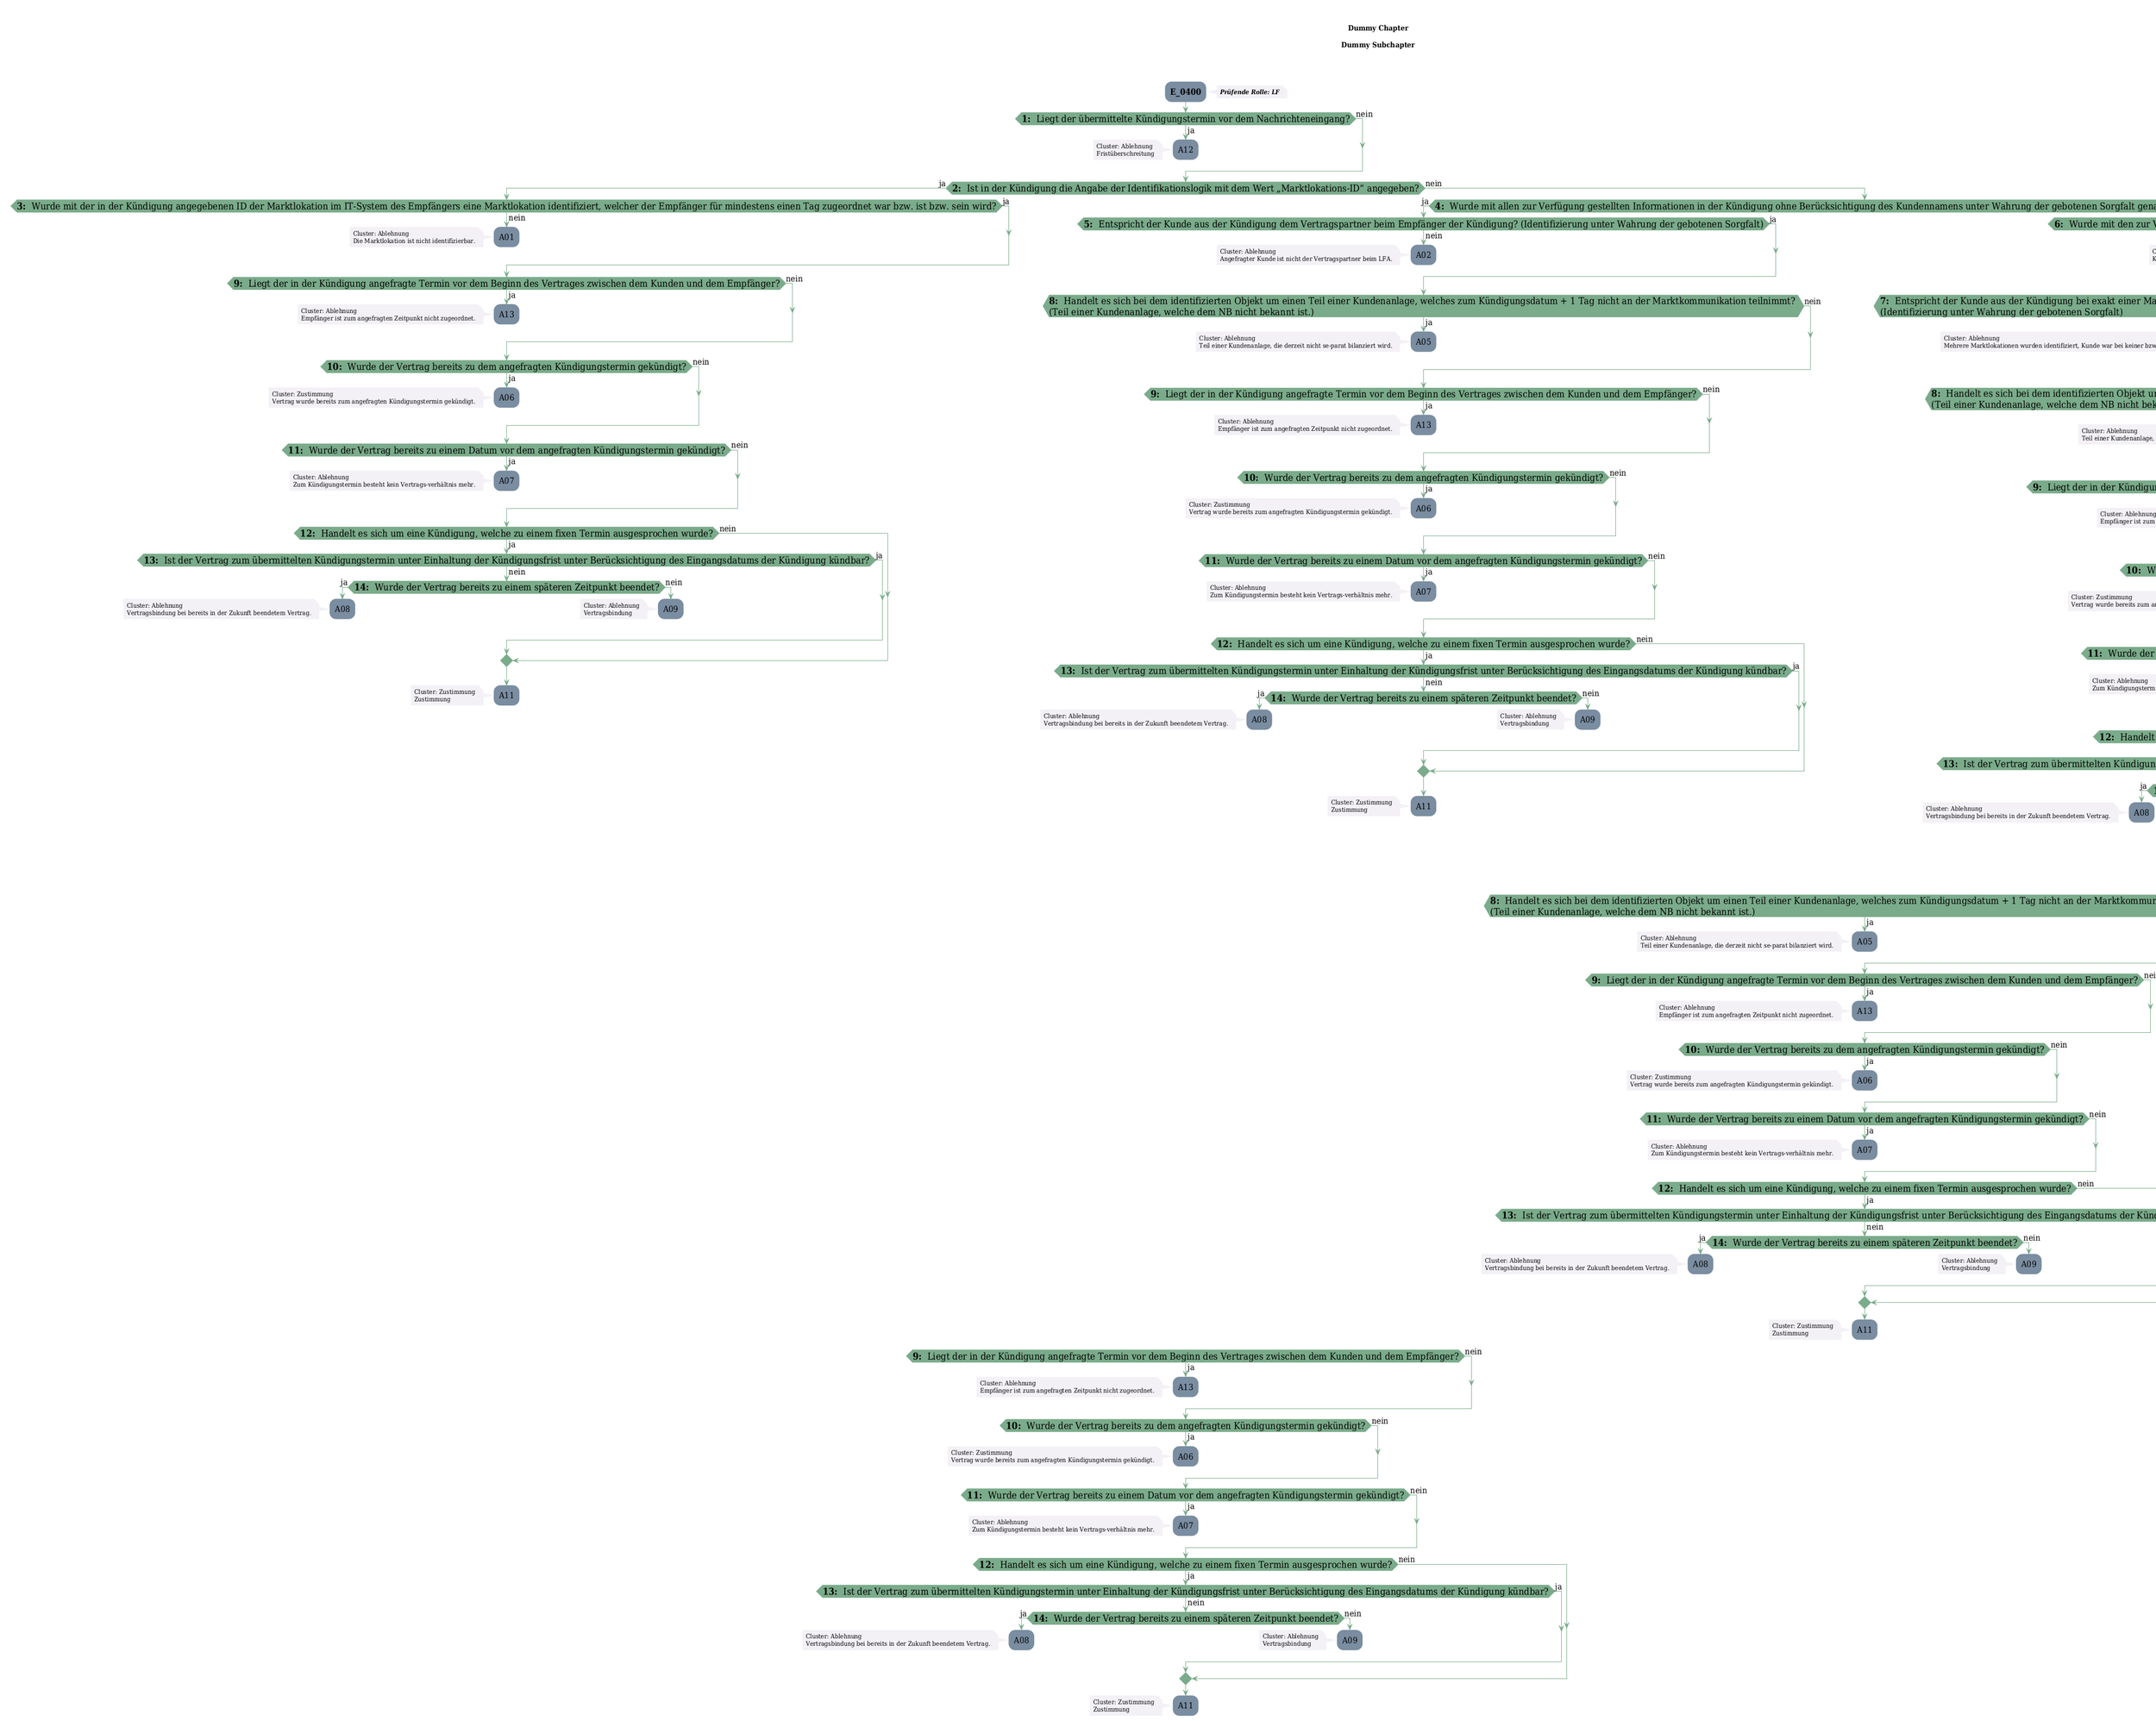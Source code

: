 @startuml
skinparam Shadowing false
skinparam NoteBorderColor #f3f1f6
skinparam NoteBackgroundColor #f3f1f6
skinparam NoteFontSize 12
skinparam ActivityBorderColor none
skinparam ActivityBackgroundColor #7a8da1
skinparam ActivityFontSize 16
skinparam ArrowColor #7aab8a
skinparam ArrowFontSize 16
skinparam ActivityDiamondBackgroundColor #7aab8a
skinparam ActivityDiamondBorderColor #7aab8a
skinparam ActivityDiamondFontSize 18
skinparam defaultFontName DejaVu Serif Condensed
skinparam ActivityEndColor #669580

header
<b>FV2210
2022-12-12
endheader

title
Dummy Chapter

Dummy Subchapter



end title
:<b>E_0400</b>;
note right
<b><i>Prüfende Rolle: LF
end note

if (<b>1: </b> Liegt der übermittelte Kündigungstermin vor dem Nachrichteneingang?) then (ja)
    :A12;
    note left
        Cluster: Ablehnung
        Fristüberschreitung
    endnote
    kill;
else (nein)
endif
if (<b>2: </b> Ist in der Kündigung die Angabe der Identifikationslogik mit dem Wert „Marktlokations-ID“ angegeben?) then (ja)
    if (<b>3: </b> Wurde mit der in der Kündigung angegebenen ID der Marktlokation im IT-System des Empfängers eine Marktlokation identifiziert, welcher der Empfänger für mindestens einen Tag zugeordnet war bzw. ist bzw. sein wird?) then (ja)
    else (nein)
        :A01;
        note left
            Cluster: Ablehnung
            Die Marktlokation ist nicht identifizierbar.
        endnote
        kill;
    endif
    if (<b>9: </b> Liegt der in der Kündigung angefragte Termin vor dem Beginn des Vertrages zwischen dem Kunden und dem Empfänger?) then (ja)
        :A13;
        note left
            Cluster: Ablehnung
            Empfänger ist zum angefragten Zeitpunkt nicht zugeordnet.
        endnote
        kill;
    else (nein)
    endif
    if (<b>10: </b> Wurde der Vertrag bereits zu dem angefragten Kündigungstermin gekündigt?) then (ja)
        :A06;
        note left
            Cluster: Zustimmung
            Vertrag wurde bereits zum angefragten Kündigungstermin gekündigt.
        endnote
        kill;
    else (nein)
    endif
    if (<b>11: </b> Wurde der Vertrag bereits zu einem Datum vor dem angefragten Kündigungstermin gekündigt?) then (ja)
        :A07;
        note left
            Cluster: Ablehnung
            Zum Kündigungstermin besteht kein Vertrags-verhältnis mehr.
        endnote
        kill;
    else (nein)
    endif
    if (<b>12: </b> Handelt es sich um eine Kündigung, welche zu einem fixen Termin ausgesprochen wurde?) then (ja)
        if (<b>13: </b> Ist der Vertrag zum übermittelten Kündigungstermin unter Einhaltung der Kündigungsfrist unter Berücksichtigung des Eingangsdatums der Kündigung kündbar?) then (ja)
        else (nein)
            if (<b>14: </b> Wurde der Vertrag bereits zu einem späteren Zeitpunkt beendet?) then (ja)
                :A08;
                note left
                    Cluster: Ablehnung
                    Vertragsbindung bei bereits in der Zukunft beendetem Vertrag.
                endnote
                kill;
            else (nein)
                :A09;
                note left
                    Cluster: Ablehnung
                    Vertragsbindung
                endnote
                kill;
            endif
        endif
    else (nein)
    endif
    :A11;
    note left
        Cluster: Zustimmung
        Zustimmung
    endnote
    kill;
else (nein)
    if (<b>4: </b> Wurde mit allen zur Verfügung gestellten Informationen in der Kündigung ohne Berücksichtigung des Kundennamens unter Wahrung der gebotenen Sorgfalt genau eine Marktlokation ermittelt?) then (ja)
        if (<b>5: </b> Entspricht der Kunde aus der Kündigung dem Vertragspartner beim Empfänger der Kündigung? (Identifizierung unter Wahrung der gebotenen Sorgfalt&#41;) then (ja)
        else (nein)
            :A02;
            note left
                Cluster: Ablehnung
                Angefragter Kunde ist nicht der Vertragspartner beim LFA.
            endnote
            kill;
        endif
        if (<b>8: </b> Handelt es sich bei dem identifizierten Objekt um einen Teil einer Kundenanlage, welches zum Kündigungsdatum + 1 Tag nicht an der Marktkommunikation teilnimmt? 
(Teil einer Kundenanlage, welche dem NB nicht bekannt ist.&#41;) then (ja)
            :A05;
            note left
                Cluster: Ablehnung
                Teil einer Kundenanlage, die derzeit nicht se-parat bilanziert wird.
            endnote
            kill;
        else (nein)
        endif
        if (<b>9: </b> Liegt der in der Kündigung angefragte Termin vor dem Beginn des Vertrages zwischen dem Kunden und dem Empfänger?) then (ja)
            :A13;
            note left
                Cluster: Ablehnung
                Empfänger ist zum angefragten Zeitpunkt nicht zugeordnet.
            endnote
            kill;
        else (nein)
        endif
        if (<b>10: </b> Wurde der Vertrag bereits zu dem angefragten Kündigungstermin gekündigt?) then (ja)
            :A06;
            note left
                Cluster: Zustimmung
                Vertrag wurde bereits zum angefragten Kündigungstermin gekündigt.
            endnote
            kill;
        else (nein)
        endif
        if (<b>11: </b> Wurde der Vertrag bereits zu einem Datum vor dem angefragten Kündigungstermin gekündigt?) then (ja)
            :A07;
            note left
                Cluster: Ablehnung
                Zum Kündigungstermin besteht kein Vertrags-verhältnis mehr.
            endnote
            kill;
        else (nein)
        endif
        if (<b>12: </b> Handelt es sich um eine Kündigung, welche zu einem fixen Termin ausgesprochen wurde?) then (ja)
            if (<b>13: </b> Ist der Vertrag zum übermittelten Kündigungstermin unter Einhaltung der Kündigungsfrist unter Berücksichtigung des Eingangsdatums der Kündigung kündbar?) then (ja)
            else (nein)
                if (<b>14: </b> Wurde der Vertrag bereits zu einem späteren Zeitpunkt beendet?) then (ja)
                    :A08;
                    note left
                        Cluster: Ablehnung
                        Vertragsbindung bei bereits in der Zukunft beendetem Vertrag.
                    endnote
                    kill;
                else (nein)
                    :A09;
                    note left
                        Cluster: Ablehnung
                        Vertragsbindung
                    endnote
                    kill;
                endif
            endif
        else (nein)
        endif
        :A11;
        note left
            Cluster: Zustimmung
            Zustimmung
        endnote
        kill;
    else (nein)
        if (<b>6: </b> Wurde mit den zur Verfügung gestellten Informationen in der Kündigung mehr als eine Marktlokation ermittelt?) then (ja)
        else (nein)
            :A03;
            note left
                Cluster: Ablehnung
                Keine Identifizierung einer Marktlokation.
            endnote
            kill;
        endif
        if (<b>7: </b> Entspricht der Kunde aus der Kündigung bei exakt einer Marktlokation, dem Vertragspartner beim Empfänger der Kündigung, mit welchem der LFA zum Kündigungsdatum einen Vertrag hat? 
(Identifizierung unter Wahrung der gebotenen Sorgfalt&#41;) then (ja)
        else (nein)
            :A04;
            note left
                Cluster: Ablehnung
                Mehrere Marktlokationen wurden identifiziert, Kunde war bei keiner bzw. mehreren Marktlokationen zugeordnet.
            endnote
            kill;
        endif
        if (<b>8: </b> Handelt es sich bei dem identifizierten Objekt um einen Teil einer Kundenanlage, welches zum Kündigungsdatum + 1 Tag nicht an der Marktkommunikation teilnimmt? 
(Teil einer Kundenanlage, welche dem NB nicht bekannt ist.&#41;) then (ja)
            :A05;
            note left
                Cluster: Ablehnung
                Teil einer Kundenanlage, die derzeit nicht se-parat bilanziert wird.
            endnote
            kill;
        else (nein)
        endif
        if (<b>9: </b> Liegt der in der Kündigung angefragte Termin vor dem Beginn des Vertrages zwischen dem Kunden und dem Empfänger?) then (ja)
            :A13;
            note left
                Cluster: Ablehnung
                Empfänger ist zum angefragten Zeitpunkt nicht zugeordnet.
            endnote
            kill;
        else (nein)
        endif
        if (<b>10: </b> Wurde der Vertrag bereits zu dem angefragten Kündigungstermin gekündigt?) then (ja)
            :A06;
            note left
                Cluster: Zustimmung
                Vertrag wurde bereits zum angefragten Kündigungstermin gekündigt.
            endnote
            kill;
        else (nein)
        endif
        if (<b>11: </b> Wurde der Vertrag bereits zu einem Datum vor dem angefragten Kündigungstermin gekündigt?) then (ja)
            :A07;
            note left
                Cluster: Ablehnung
                Zum Kündigungstermin besteht kein Vertrags-verhältnis mehr.
            endnote
            kill;
        else (nein)
        endif
        if (<b>12: </b> Handelt es sich um eine Kündigung, welche zu einem fixen Termin ausgesprochen wurde?) then (ja)
            if (<b>13: </b> Ist der Vertrag zum übermittelten Kündigungstermin unter Einhaltung der Kündigungsfrist unter Berücksichtigung des Eingangsdatums der Kündigung kündbar?) then (ja)
            else (nein)
                if (<b>14: </b> Wurde der Vertrag bereits zu einem späteren Zeitpunkt beendet?) then (ja)
                    :A08;
                    note left
                        Cluster: Ablehnung
                        Vertragsbindung bei bereits in der Zukunft beendetem Vertrag.
                    endnote
                    kill;
                else (nein)
                    :A09;
                    note left
                        Cluster: Ablehnung
                        Vertragsbindung
                    endnote
                    kill;
                endif
            endif
        else (nein)
        endif
        :A11;
        note left
            Cluster: Zustimmung
            Zustimmung
        endnote
        kill;
    endif
    if (<b>8: </b> Handelt es sich bei dem identifizierten Objekt um einen Teil einer Kundenanlage, welches zum Kündigungsdatum + 1 Tag nicht an der Marktkommunikation teilnimmt? 
(Teil einer Kundenanlage, welche dem NB nicht bekannt ist.&#41;) then (ja)
        :A05;
        note left
            Cluster: Ablehnung
            Teil einer Kundenanlage, die derzeit nicht se-parat bilanziert wird.
        endnote
        kill;
    else (nein)
    endif
    if (<b>9: </b> Liegt der in der Kündigung angefragte Termin vor dem Beginn des Vertrages zwischen dem Kunden und dem Empfänger?) then (ja)
        :A13;
        note left
            Cluster: Ablehnung
            Empfänger ist zum angefragten Zeitpunkt nicht zugeordnet.
        endnote
        kill;
    else (nein)
    endif
    if (<b>10: </b> Wurde der Vertrag bereits zu dem angefragten Kündigungstermin gekündigt?) then (ja)
        :A06;
        note left
            Cluster: Zustimmung
            Vertrag wurde bereits zum angefragten Kündigungstermin gekündigt.
        endnote
        kill;
    else (nein)
    endif
    if (<b>11: </b> Wurde der Vertrag bereits zu einem Datum vor dem angefragten Kündigungstermin gekündigt?) then (ja)
        :A07;
        note left
            Cluster: Ablehnung
            Zum Kündigungstermin besteht kein Vertrags-verhältnis mehr.
        endnote
        kill;
    else (nein)
    endif
    if (<b>12: </b> Handelt es sich um eine Kündigung, welche zu einem fixen Termin ausgesprochen wurde?) then (ja)
        if (<b>13: </b> Ist der Vertrag zum übermittelten Kündigungstermin unter Einhaltung der Kündigungsfrist unter Berücksichtigung des Eingangsdatums der Kündigung kündbar?) then (ja)
        else (nein)
            if (<b>14: </b> Wurde der Vertrag bereits zu einem späteren Zeitpunkt beendet?) then (ja)
                :A08;
                note left
                    Cluster: Ablehnung
                    Vertragsbindung bei bereits in der Zukunft beendetem Vertrag.
                endnote
                kill;
            else (nein)
                :A09;
                note left
                    Cluster: Ablehnung
                    Vertragsbindung
                endnote
                kill;
            endif
        endif
    else (nein)
    endif
    :A11;
    note left
        Cluster: Zustimmung
        Zustimmung
    endnote
    kill;
endif
if (<b>9: </b> Liegt der in der Kündigung angefragte Termin vor dem Beginn des Vertrages zwischen dem Kunden und dem Empfänger?) then (ja)
    :A13;
    note left
        Cluster: Ablehnung
        Empfänger ist zum angefragten Zeitpunkt nicht zugeordnet.
    endnote
    kill;
else (nein)
endif
if (<b>10: </b> Wurde der Vertrag bereits zu dem angefragten Kündigungstermin gekündigt?) then (ja)
    :A06;
    note left
        Cluster: Zustimmung
        Vertrag wurde bereits zum angefragten Kündigungstermin gekündigt.
    endnote
    kill;
else (nein)
endif
if (<b>11: </b> Wurde der Vertrag bereits zu einem Datum vor dem angefragten Kündigungstermin gekündigt?) then (ja)
    :A07;
    note left
        Cluster: Ablehnung
        Zum Kündigungstermin besteht kein Vertrags-verhältnis mehr.
    endnote
    kill;
else (nein)
endif
if (<b>12: </b> Handelt es sich um eine Kündigung, welche zu einem fixen Termin ausgesprochen wurde?) then (ja)
    if (<b>13: </b> Ist der Vertrag zum übermittelten Kündigungstermin unter Einhaltung der Kündigungsfrist unter Berücksichtigung des Eingangsdatums der Kündigung kündbar?) then (ja)
    else (nein)
        if (<b>14: </b> Wurde der Vertrag bereits zu einem späteren Zeitpunkt beendet?) then (ja)
            :A08;
            note left
                Cluster: Ablehnung
                Vertragsbindung bei bereits in der Zukunft beendetem Vertrag.
            endnote
            kill;
        else (nein)
            :A09;
            note left
                Cluster: Ablehnung
                Vertragsbindung
            endnote
            kill;
        endif
    endif
else (nein)
endif
:A11;
note left
    Cluster: Zustimmung
    Zustimmung
endnote
kill;

@enduml

